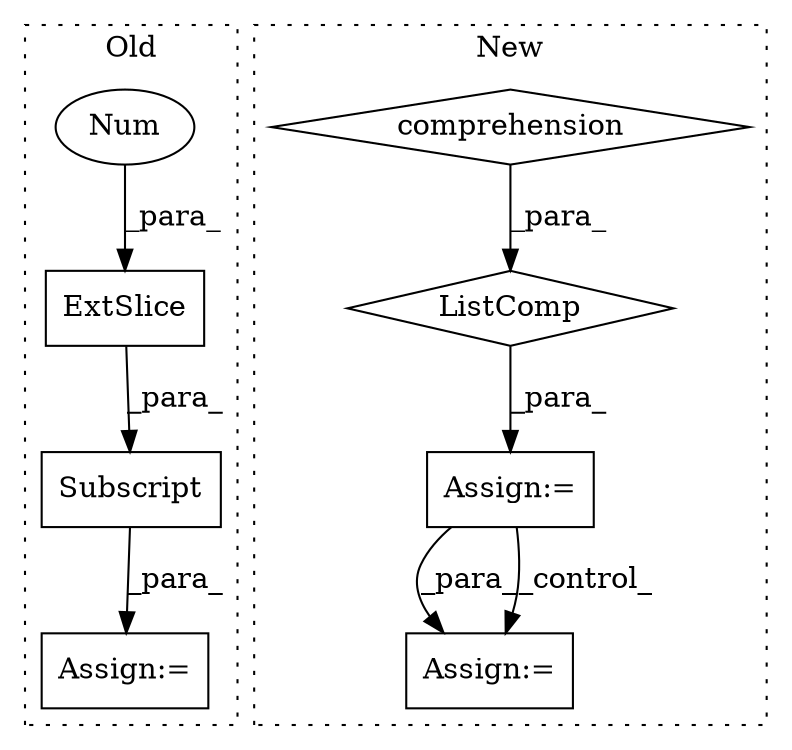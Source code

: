 digraph G {
subgraph cluster0 {
1 [label="ExtSlice" a="85" s="1693" l="3" shape="box"];
4 [label="Subscript" a="63" s="1693,0" l="10,0" shape="box"];
6 [label="Num" a="76" s="1700" l="2" shape="ellipse"];
7 [label="Assign:=" a="68" s="1690" l="3" shape="box"];
label = "Old";
style="dotted";
}
subgraph cluster1 {
2 [label="ListComp" a="106" s="1818" l="64" shape="diamond"];
3 [label="comprehension" a="45" s="1845" l="3" shape="diamond"];
5 [label="Assign:=" a="68" s="1815" l="3" shape="box"];
8 [label="Assign:=" a="68" s="2070" l="4" shape="box"];
label = "New";
style="dotted";
}
1 -> 4 [label="_para_"];
2 -> 5 [label="_para_"];
3 -> 2 [label="_para_"];
4 -> 7 [label="_para_"];
5 -> 8 [label="_para_"];
5 -> 8 [label="_control_"];
6 -> 1 [label="_para_"];
}